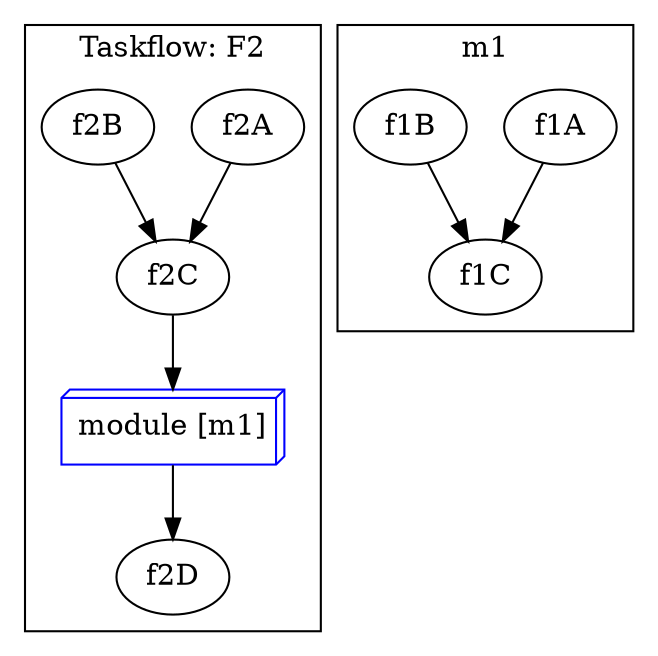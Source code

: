digraph Taskflow {
subgraph cluster_p0x7ff7b473a1f0 {
label="Taskflow: F2";
p0x7f7a2b154af0[label="f2A" ];
p0x7f7a2b154af0 -> p0x7f7a2b1548d0;
p0x7f7a2b1549e0[label="f2B" ];
p0x7f7a2b1549e0 -> p0x7f7a2b1548d0;
p0x7f7a2b1548d0[label="f2C" ];
p0x7f7a2b1548d0 -> p0x7f7a2b1546b0;
p0x7f7a2b1547c0[label="f2D" ];
p0x7f7a2b1546b0[shape=box3d, color=blue, label="module [m1]"];
p0x7f7a2b1546b0->p0x7f7a2b1547c0;
}
subgraph cluster_p0x7ff7b473a2a8 {
label="m1";
p0x7f7a2b154e20[label="f1A" ];
p0x7f7a2b154e20 -> p0x7f7a2b154c00;
p0x7f7a2b154d10[label="f1B" ];
p0x7f7a2b154d10 -> p0x7f7a2b154c00;
p0x7f7a2b154c00[label="f1C" ];
}
}
